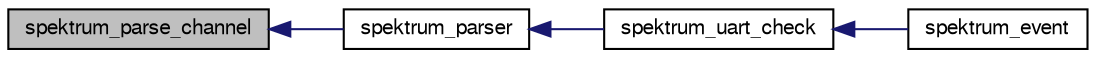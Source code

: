 digraph "spektrum_parse_channel"
{
  edge [fontname="FreeSans",fontsize="10",labelfontname="FreeSans",labelfontsize="10"];
  node [fontname="FreeSans",fontsize="10",shape=record];
  rankdir="LR";
  Node1 [label="spektrum_parse_channel",height=0.2,width=0.4,color="black", fillcolor="grey75", style="filled", fontcolor="black"];
  Node1 -> Node2 [dir="back",color="midnightblue",fontsize="10",style="solid",fontname="FreeSans"];
  Node2 [label="spektrum_parser",height=0.2,width=0.4,color="black", fillcolor="white", style="filled",URL="$spektrum_8c.html#a933139a197c87f5c8416a7c43933ebc0"];
  Node2 -> Node3 [dir="back",color="midnightblue",fontsize="10",style="solid",fontname="FreeSans"];
  Node3 [label="spektrum_uart_check",height=0.2,width=0.4,color="black", fillcolor="white", style="filled",URL="$spektrum_8c.html#afebdc3762796f2ec8438dc9877f06d1b",tooltip="Check bytes on the UART. "];
  Node3 -> Node4 [dir="back",color="midnightblue",fontsize="10",style="solid",fontname="FreeSans"];
  Node4 [label="spektrum_event",height=0.2,width=0.4,color="black", fillcolor="white", style="filled",URL="$spektrum_8c.html#a42ac6096a0d26a01d8a6951fc0a18d34",tooltip="Checks if there is one valid satellite and sets the radio_control structure. "];
}
